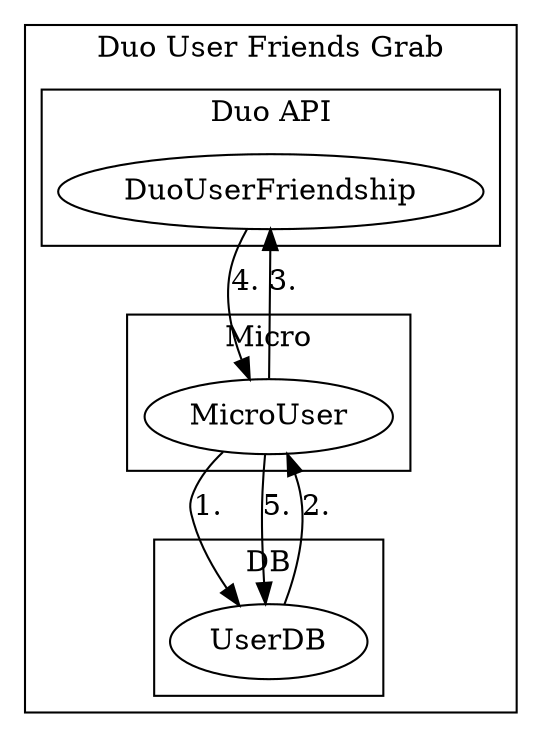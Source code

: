 digraph {
  compound = true;
  subgraph cluster_duo {
      label = "Duo User Friends Grab";
      
      subgraph cluster_duo_api {
          label = "Duo API";
          DuoUserFriendship;
      }

      subgraph cluster_micro {
          label = "Micro";
          MicroUser;
      }

      subgraph cluster_db {
          label = "DB"
          UserDB;
      }
  }

    MicroUser -> UserDB [label="1."];
    UserDB -> MicroUser [label="2."];

    MicroUser -> DuoUserFriendship [label="3."];
    DuoUserFriendship -> MicroUser [label="4."];

    MicroUser -> UserDB [label="5."];
}